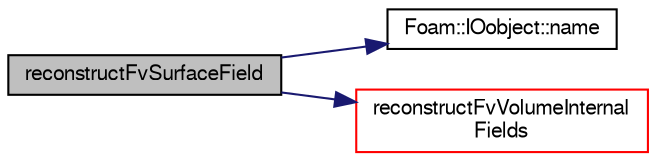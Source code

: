 digraph "reconstructFvSurfaceField"
{
  bgcolor="transparent";
  edge [fontname="FreeSans",fontsize="10",labelfontname="FreeSans",labelfontsize="10"];
  node [fontname="FreeSans",fontsize="10",shape=record];
  rankdir="LR";
  Node1395 [label="reconstructFvSurfaceField",height=0.2,width=0.4,color="black", fillcolor="grey75", style="filled", fontcolor="black"];
  Node1395 -> Node1396 [color="midnightblue",fontsize="10",style="solid",fontname="FreeSans"];
  Node1396 [label="Foam::IOobject::name",height=0.2,width=0.4,color="black",URL="$a26142.html#acc80e00a8ac919288fb55bd14cc88bf6",tooltip="Return name. "];
  Node1395 -> Node1397 [color="midnightblue",fontsize="10",style="solid",fontname="FreeSans"];
  Node1397 [label="reconstructFvVolumeInternal\lFields",height=0.2,width=0.4,color="red",URL="$a28646.html#a56b0a335258f4da54a984dc25ef10e89",tooltip="Read, reconstruct and write all/selected volume internal fields. "];
}
